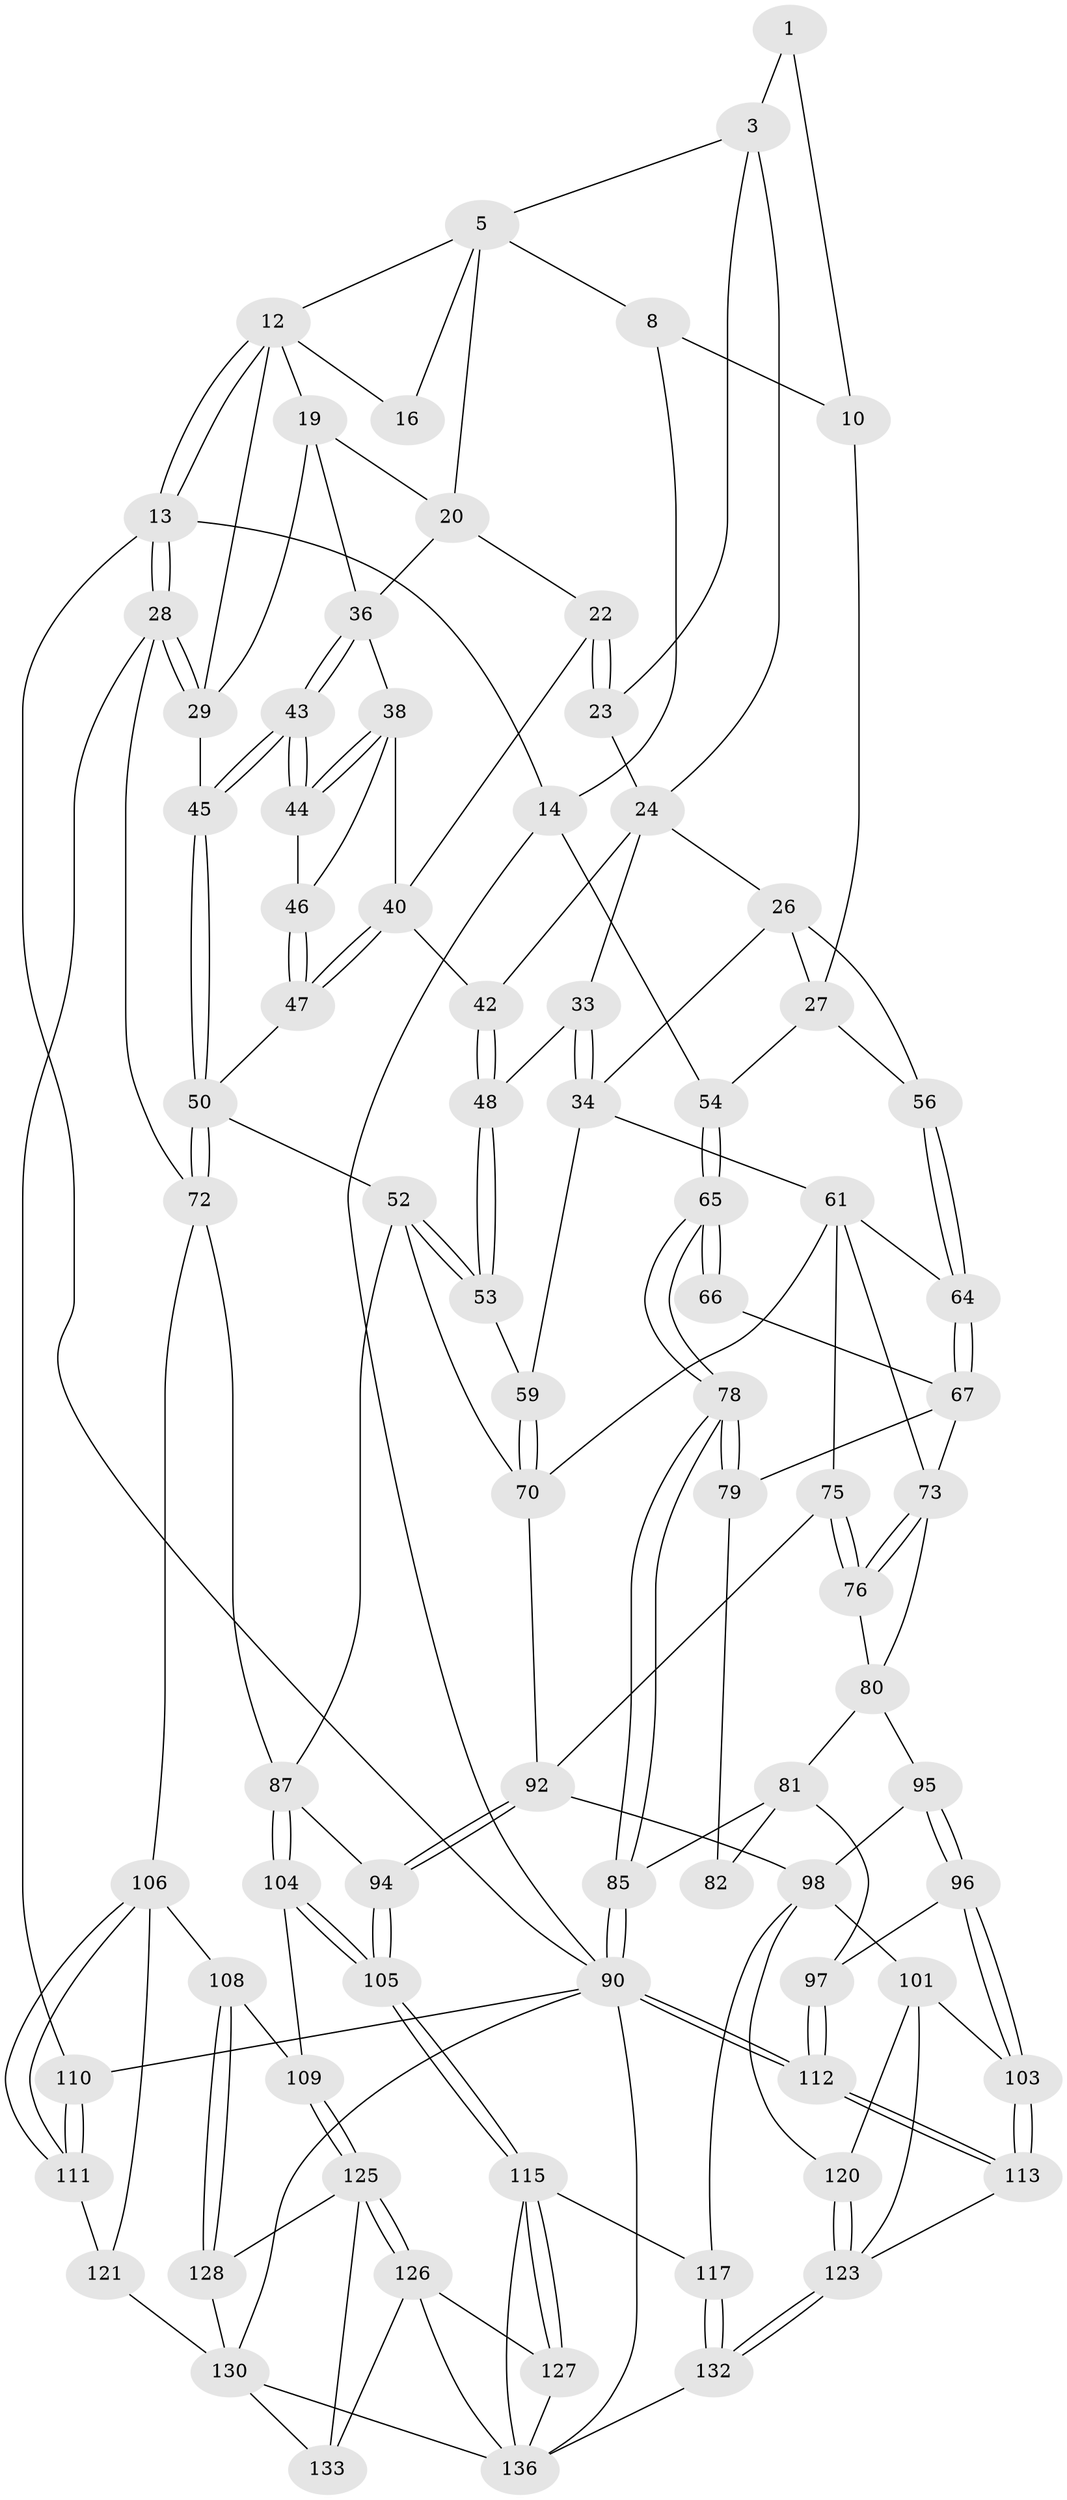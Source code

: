 // original degree distribution, {3: 0.02857142857142857, 4: 0.2357142857142857, 5: 0.4857142857142857, 6: 0.25}
// Generated by graph-tools (version 1.1) at 2025/21/03/04/25 18:21:17]
// undirected, 84 vertices, 195 edges
graph export_dot {
graph [start="1"]
  node [color=gray90,style=filled];
  1 [pos="+0.24383709931283706+0",super="+2+9"];
  3 [pos="+0.3902944830171104+0.09472143500332778",super="+4"];
  5 [pos="+0.5386644448729977+0",super="+6+17"];
  8 [pos="+0.23106941804845785+0",super="+11"];
  10 [pos="+0.25400512447019674+0.1771321369499913"];
  12 [pos="+0.9888362333874237+0",super="+15"];
  13 [pos="+1+0"];
  14 [pos="+0+0"];
  16 [pos="+0.7657282849378341+0.036226629385382084"];
  19 [pos="+0.8307722021245366+0.10546393442839501",super="+31"];
  20 [pos="+0.7871962660509749+0.13930685380718996",super="+21"];
  22 [pos="+0.6922520997805763+0.17930922519449544"];
  23 [pos="+0.5587887377568562+0.11132226795418468"];
  24 [pos="+0.5300842748889165+0.15684333486677351",super="+32+25"];
  26 [pos="+0.43558857660008393+0.17801572866160398",super="+35"];
  27 [pos="+0.24576650607672632+0.2302826339070791",super="+55"];
  28 [pos="+1+0.1799453708341151",super="+71"];
  29 [pos="+1+0.19265788441387344",super="+30"];
  33 [pos="+0.4993582262679957+0.3197056111761207"];
  34 [pos="+0.4766843561637802+0.32851090156424106",super="+60"];
  36 [pos="+0.8662133883030636+0.2814502089774689",super="+37"];
  38 [pos="+0.7879656330634214+0.23572280531381717",super="+39"];
  40 [pos="+0.6786799736720861+0.26771890228133155",super="+41"];
  42 [pos="+0.6527453963398188+0.27647943599911734"];
  43 [pos="+0.8741689019149611+0.32947678071947306"];
  44 [pos="+0.8067127515716046+0.3040977173107261"];
  45 [pos="+0.876812939497796+0.33277137598384465"];
  46 [pos="+0.7806875422511443+0.30156050713990756"];
  47 [pos="+0.71728585173145+0.40338222494719583"];
  48 [pos="+0.5920105145309122+0.32616342808691073",super="+49"];
  50 [pos="+0.8638657831614407+0.43860509441242224",super="+51"];
  52 [pos="+0.680943336779808+0.4418681714321784",super="+69"];
  53 [pos="+0.6223884415091918+0.38230260392897736",super="+58"];
  54 [pos="+0+0.06238246111243211"];
  56 [pos="+0.2569065772926523+0.28830738838707654",super="+57"];
  59 [pos="+0.5647086617128073+0.43845245869060895"];
  61 [pos="+0.43162411012742186+0.460352513680034",super="+62"];
  64 [pos="+0.25772686975020376+0.3007872763570814"];
  65 [pos="+0+0.1818576367805128"];
  66 [pos="+0.13066830899213838+0.32742165245075794"];
  67 [pos="+0.1150198052411655+0.4435163320850771",super="+68"];
  70 [pos="+0.5804681319866041+0.48849423684795973",super="+77"];
  72 [pos="+0.8937258555428638+0.49109759287168003",super="+86"];
  73 [pos="+0.19789301011083596+0.47405891912110304",super="+74"];
  75 [pos="+0.290458423564776+0.5665422880914217"];
  76 [pos="+0.27457983528353574+0.5603768247130335"];
  78 [pos="+0+0.3520500646106051"];
  79 [pos="+0.01943600692692372+0.4229944818407402"];
  80 [pos="+0.1148299256591213+0.5527358369847705",super="+89"];
  81 [pos="+0.11085406104390125+0.5535610334771973",super="+83"];
  82 [pos="+0.021726132532956986+0.4290948769050252"];
  85 [pos="+0+0.5874071264379441"];
  87 [pos="+0.7228300343174082+0.6137055320183114",super="+88"];
  90 [pos="+0+0.888896816421759",super="+91"];
  92 [pos="+0.39209544355355513+0.620184394572763",super="+93"];
  94 [pos="+0.47980417877922843+0.678610682133054"];
  95 [pos="+0.15305337008618963+0.6594630367771797"];
  96 [pos="+0.08882747900399016+0.6895483507149244"];
  97 [pos="+0.08153156649050362+0.6856992931799862"];
  98 [pos="+0.3033985340068232+0.6896162171021916",super="+99+118"];
  101 [pos="+0.14727069682479008+0.7971108832870323",super="+102+119"];
  103 [pos="+0.09983543527014777+0.730384101097791"];
  104 [pos="+0.6545840380181037+0.7326279933708291"];
  105 [pos="+0.544780817683419+0.7699404186339525"];
  106 [pos="+0.8940555061322594+0.7123732410600886",super="+107"];
  108 [pos="+0.8153675445551669+0.7874065301744615"];
  109 [pos="+0.7319435877166635+0.7854743448910348"];
  110 [pos="+1+0.7072270610086805"];
  111 [pos="+1+0.7106670562086065"];
  112 [pos="+0+0.885666632239931"];
  113 [pos="+0+0.878763938098582"];
  115 [pos="+0.5301804895139863+0.8384981763358396",super="+116"];
  117 [pos="+0.34895661852614596+0.860271834670035"];
  120 [pos="+0.24982945992707267+0.8270985053203178"];
  121 [pos="+1+0.823501972559999",super="+122"];
  123 [pos="+0.15065824169278685+0.907239876843154",super="+124"];
  125 [pos="+0.7259892508005458+0.8437454871988636",super="+129"];
  126 [pos="+0.6694772875674874+0.9364688786351044",super="+134"];
  127 [pos="+0.5346853377401719+0.8509070671283628"];
  128 [pos="+0.8204780509081574+0.8231662964003956"];
  130 [pos="+0.9196149912811096+0.9540910559736743",super="+135+131"];
  132 [pos="+0.18332212711337517+0.9578671361884485"];
  133 [pos="+0.7752080009001191+0.9380441656196717"];
  136 [pos="+0.35639359178232194+1",super="+139+137"];
  1 -- 3;
  1 -- 10;
  3 -- 5;
  3 -- 23;
  3 -- 24;
  5 -- 16;
  5 -- 8;
  5 -- 12;
  5 -- 20;
  8 -- 10;
  8 -- 14;
  10 -- 27;
  12 -- 13;
  12 -- 13;
  12 -- 16;
  12 -- 19;
  12 -- 29;
  13 -- 14;
  13 -- 28;
  13 -- 28;
  13 -- 90;
  14 -- 54;
  14 -- 90;
  19 -- 20;
  19 -- 36;
  19 -- 29;
  20 -- 36;
  20 -- 22;
  22 -- 23;
  22 -- 23;
  22 -- 40;
  23 -- 24;
  24 -- 33;
  24 -- 42;
  24 -- 26;
  26 -- 27;
  26 -- 56;
  26 -- 34;
  27 -- 54;
  27 -- 56;
  28 -- 29;
  28 -- 29;
  28 -- 72;
  28 -- 110;
  29 -- 45;
  33 -- 34;
  33 -- 34;
  33 -- 48;
  34 -- 59;
  34 -- 61;
  36 -- 43;
  36 -- 43;
  36 -- 38;
  38 -- 44;
  38 -- 44;
  38 -- 40;
  38 -- 46;
  40 -- 47;
  40 -- 47;
  40 -- 42;
  42 -- 48;
  42 -- 48;
  43 -- 44;
  43 -- 44;
  43 -- 45;
  43 -- 45;
  44 -- 46;
  45 -- 50;
  45 -- 50;
  46 -- 47;
  46 -- 47;
  47 -- 50;
  48 -- 53 [weight=2];
  48 -- 53;
  50 -- 72;
  50 -- 72;
  50 -- 52;
  52 -- 53;
  52 -- 53;
  52 -- 70;
  52 -- 87;
  53 -- 59;
  54 -- 65;
  54 -- 65;
  56 -- 64;
  56 -- 64;
  59 -- 70;
  59 -- 70;
  61 -- 64;
  61 -- 73;
  61 -- 75;
  61 -- 70;
  64 -- 67;
  64 -- 67;
  65 -- 66;
  65 -- 66;
  65 -- 78;
  65 -- 78;
  66 -- 67;
  67 -- 79;
  67 -- 73;
  70 -- 92;
  72 -- 106;
  72 -- 87;
  73 -- 76;
  73 -- 76;
  73 -- 80;
  75 -- 76;
  75 -- 76;
  75 -- 92;
  76 -- 80;
  78 -- 79;
  78 -- 79;
  78 -- 85;
  78 -- 85;
  79 -- 82;
  80 -- 81;
  80 -- 95;
  81 -- 82 [weight=2];
  81 -- 85;
  81 -- 97;
  85 -- 90;
  85 -- 90;
  87 -- 104;
  87 -- 104;
  87 -- 94;
  90 -- 112;
  90 -- 112;
  90 -- 110;
  90 -- 136;
  90 -- 130;
  92 -- 94;
  92 -- 94;
  92 -- 98;
  94 -- 105;
  94 -- 105;
  95 -- 96;
  95 -- 96;
  95 -- 98;
  96 -- 97;
  96 -- 103;
  96 -- 103;
  97 -- 112;
  97 -- 112;
  98 -- 101 [weight=2];
  98 -- 120;
  98 -- 117;
  101 -- 103;
  101 -- 123;
  101 -- 120;
  103 -- 113;
  103 -- 113;
  104 -- 105;
  104 -- 105;
  104 -- 109;
  105 -- 115;
  105 -- 115;
  106 -- 111;
  106 -- 111;
  106 -- 121;
  106 -- 108;
  108 -- 109;
  108 -- 128;
  108 -- 128;
  109 -- 125;
  109 -- 125;
  110 -- 111;
  110 -- 111;
  111 -- 121;
  112 -- 113;
  112 -- 113;
  113 -- 123;
  115 -- 127;
  115 -- 127;
  115 -- 136;
  115 -- 117;
  117 -- 132;
  117 -- 132;
  120 -- 123;
  120 -- 123;
  121 -- 130 [weight=2];
  123 -- 132;
  123 -- 132;
  125 -- 126;
  125 -- 126;
  125 -- 128;
  125 -- 133;
  126 -- 127;
  126 -- 136;
  126 -- 133;
  127 -- 136;
  128 -- 130;
  130 -- 136;
  130 -- 133;
  132 -- 136;
}
